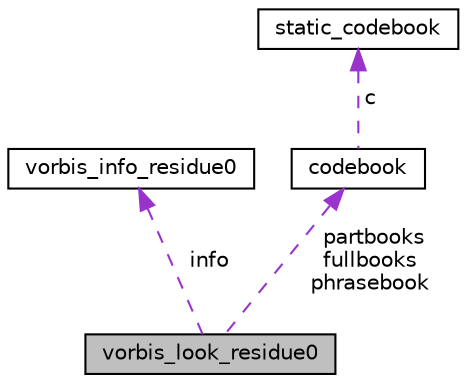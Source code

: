 digraph "vorbis_look_residue0"
{
  edge [fontname="Helvetica",fontsize="10",labelfontname="Helvetica",labelfontsize="10"];
  node [fontname="Helvetica",fontsize="10",shape=record];
  Node1 [label="vorbis_look_residue0",height=0.2,width=0.4,color="black", fillcolor="grey75", style="filled", fontcolor="black"];
  Node2 -> Node1 [dir="back",color="darkorchid3",fontsize="10",style="dashed",label=" info" ,fontname="Helvetica"];
  Node2 [label="vorbis_info_residue0",height=0.2,width=0.4,color="black", fillcolor="white", style="filled",URL="$structvorbis__info__residue0.html"];
  Node3 -> Node1 [dir="back",color="darkorchid3",fontsize="10",style="dashed",label=" partbooks\nfullbooks\nphrasebook" ,fontname="Helvetica"];
  Node3 [label="codebook",height=0.2,width=0.4,color="black", fillcolor="white", style="filled",URL="$structcodebook.html"];
  Node4 -> Node3 [dir="back",color="darkorchid3",fontsize="10",style="dashed",label=" c" ,fontname="Helvetica"];
  Node4 [label="static_codebook",height=0.2,width=0.4,color="black", fillcolor="white", style="filled",URL="$structstatic__codebook.html"];
}
